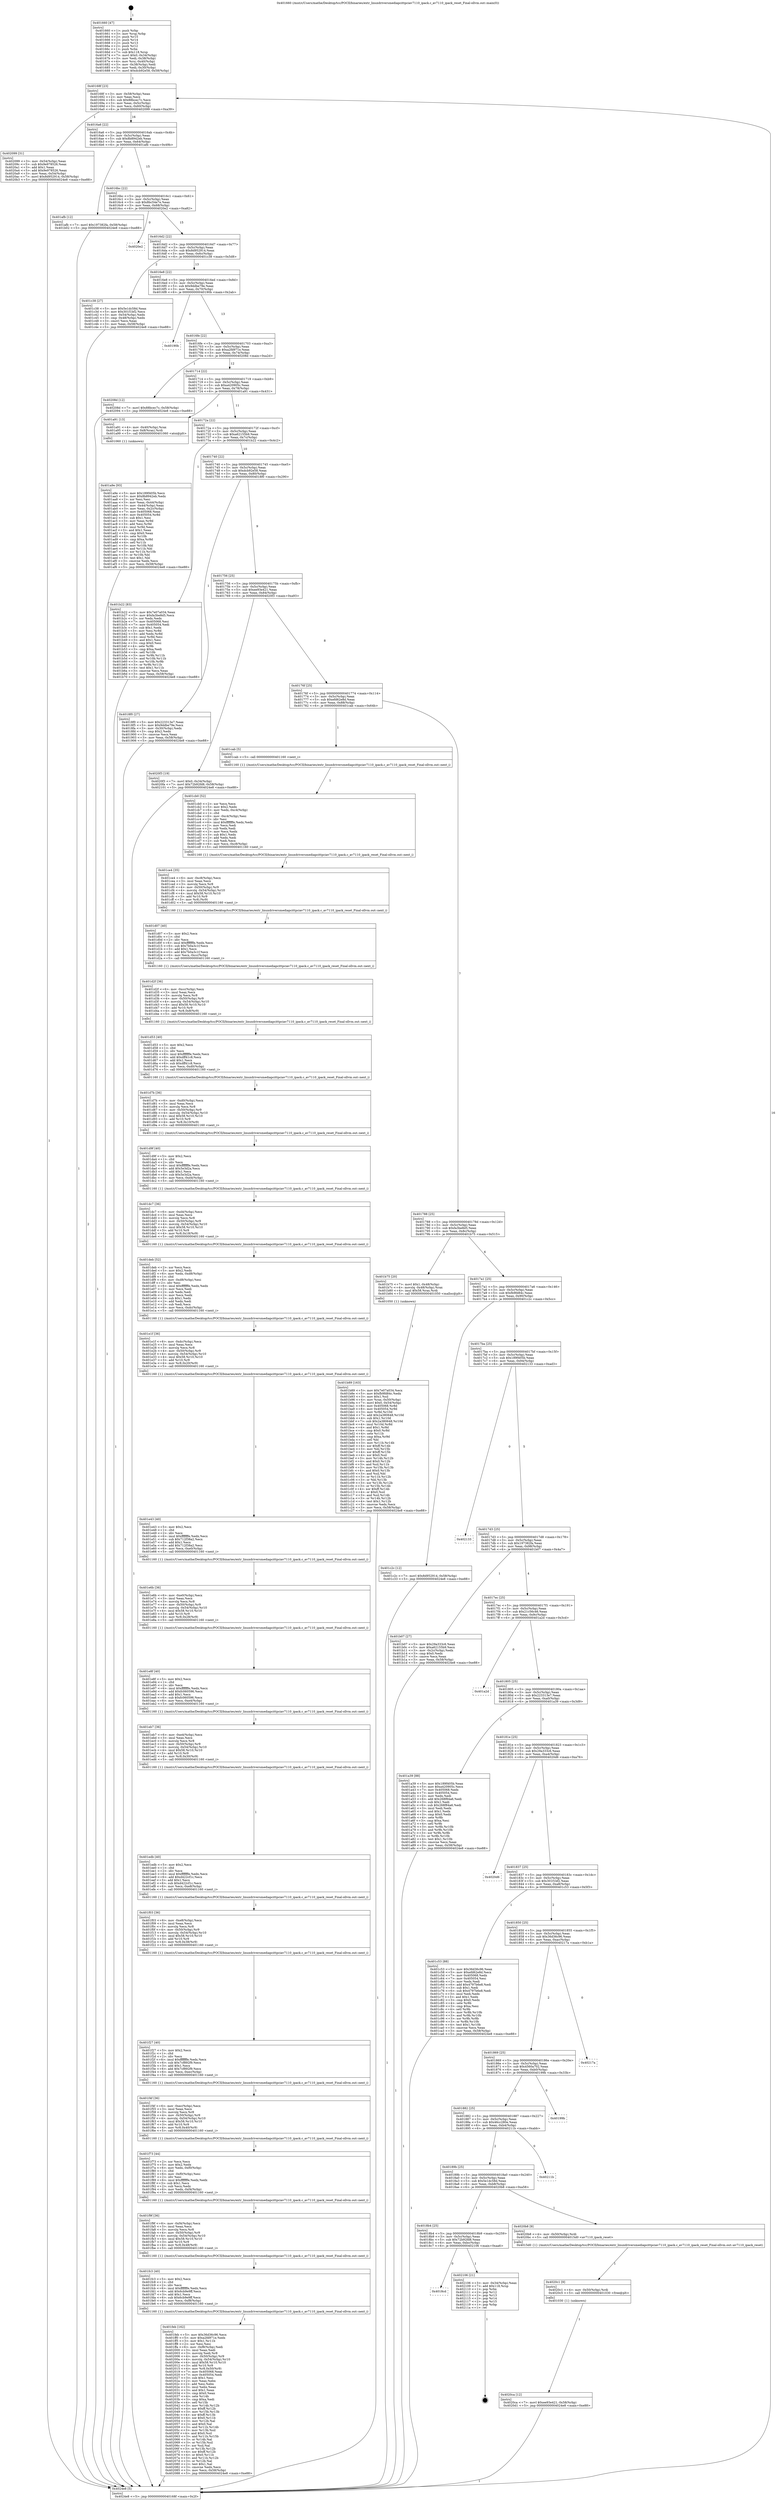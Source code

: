 digraph "0x401660" {
  label = "0x401660 (/mnt/c/Users/mathe/Desktop/tcc/POCII/binaries/extr_linuxdriversmediapcittpciav7110_ipack.c_av7110_ipack_reset_Final-ollvm.out::main(0))"
  labelloc = "t"
  node[shape=record]

  Entry [label="",width=0.3,height=0.3,shape=circle,fillcolor=black,style=filled]
  "0x40168f" [label="{
     0x40168f [23]\l
     | [instrs]\l
     &nbsp;&nbsp;0x40168f \<+3\>: mov -0x58(%rbp),%eax\l
     &nbsp;&nbsp;0x401692 \<+2\>: mov %eax,%ecx\l
     &nbsp;&nbsp;0x401694 \<+6\>: sub $0x88bcec7c,%ecx\l
     &nbsp;&nbsp;0x40169a \<+3\>: mov %eax,-0x5c(%rbp)\l
     &nbsp;&nbsp;0x40169d \<+3\>: mov %ecx,-0x60(%rbp)\l
     &nbsp;&nbsp;0x4016a0 \<+6\>: je 0000000000402099 \<main+0xa39\>\l
  }"]
  "0x402099" [label="{
     0x402099 [31]\l
     | [instrs]\l
     &nbsp;&nbsp;0x402099 \<+3\>: mov -0x54(%rbp),%eax\l
     &nbsp;&nbsp;0x40209c \<+5\>: sub $0x9e978526,%eax\l
     &nbsp;&nbsp;0x4020a1 \<+3\>: add $0x1,%eax\l
     &nbsp;&nbsp;0x4020a4 \<+5\>: add $0x9e978526,%eax\l
     &nbsp;&nbsp;0x4020a9 \<+3\>: mov %eax,-0x54(%rbp)\l
     &nbsp;&nbsp;0x4020ac \<+7\>: movl $0x8d952914,-0x58(%rbp)\l
     &nbsp;&nbsp;0x4020b3 \<+5\>: jmp 00000000004024e8 \<main+0xe88\>\l
  }"]
  "0x4016a6" [label="{
     0x4016a6 [22]\l
     | [instrs]\l
     &nbsp;&nbsp;0x4016a6 \<+5\>: jmp 00000000004016ab \<main+0x4b\>\l
     &nbsp;&nbsp;0x4016ab \<+3\>: mov -0x5c(%rbp),%eax\l
     &nbsp;&nbsp;0x4016ae \<+5\>: sub $0x8b8942eb,%eax\l
     &nbsp;&nbsp;0x4016b3 \<+3\>: mov %eax,-0x64(%rbp)\l
     &nbsp;&nbsp;0x4016b6 \<+6\>: je 0000000000401afb \<main+0x49b\>\l
  }"]
  Exit [label="",width=0.3,height=0.3,shape=circle,fillcolor=black,style=filled,peripheries=2]
  "0x401afb" [label="{
     0x401afb [12]\l
     | [instrs]\l
     &nbsp;&nbsp;0x401afb \<+7\>: movl $0x197382fa,-0x58(%rbp)\l
     &nbsp;&nbsp;0x401b02 \<+5\>: jmp 00000000004024e8 \<main+0xe88\>\l
  }"]
  "0x4016bc" [label="{
     0x4016bc [22]\l
     | [instrs]\l
     &nbsp;&nbsp;0x4016bc \<+5\>: jmp 00000000004016c1 \<main+0x61\>\l
     &nbsp;&nbsp;0x4016c1 \<+3\>: mov -0x5c(%rbp),%eax\l
     &nbsp;&nbsp;0x4016c4 \<+5\>: sub $0x8bc54e7e,%eax\l
     &nbsp;&nbsp;0x4016c9 \<+3\>: mov %eax,-0x68(%rbp)\l
     &nbsp;&nbsp;0x4016cc \<+6\>: je 00000000004020e2 \<main+0xa82\>\l
  }"]
  "0x4018cd" [label="{
     0x4018cd\l
  }", style=dashed]
  "0x4020e2" [label="{
     0x4020e2\l
  }", style=dashed]
  "0x4016d2" [label="{
     0x4016d2 [22]\l
     | [instrs]\l
     &nbsp;&nbsp;0x4016d2 \<+5\>: jmp 00000000004016d7 \<main+0x77\>\l
     &nbsp;&nbsp;0x4016d7 \<+3\>: mov -0x5c(%rbp),%eax\l
     &nbsp;&nbsp;0x4016da \<+5\>: sub $0x8d952914,%eax\l
     &nbsp;&nbsp;0x4016df \<+3\>: mov %eax,-0x6c(%rbp)\l
     &nbsp;&nbsp;0x4016e2 \<+6\>: je 0000000000401c38 \<main+0x5d8\>\l
  }"]
  "0x402106" [label="{
     0x402106 [21]\l
     | [instrs]\l
     &nbsp;&nbsp;0x402106 \<+3\>: mov -0x34(%rbp),%eax\l
     &nbsp;&nbsp;0x402109 \<+7\>: add $0x118,%rsp\l
     &nbsp;&nbsp;0x402110 \<+1\>: pop %rbx\l
     &nbsp;&nbsp;0x402111 \<+2\>: pop %r12\l
     &nbsp;&nbsp;0x402113 \<+2\>: pop %r13\l
     &nbsp;&nbsp;0x402115 \<+2\>: pop %r14\l
     &nbsp;&nbsp;0x402117 \<+2\>: pop %r15\l
     &nbsp;&nbsp;0x402119 \<+1\>: pop %rbp\l
     &nbsp;&nbsp;0x40211a \<+1\>: ret\l
  }"]
  "0x401c38" [label="{
     0x401c38 [27]\l
     | [instrs]\l
     &nbsp;&nbsp;0x401c38 \<+5\>: mov $0x5e1dc58d,%eax\l
     &nbsp;&nbsp;0x401c3d \<+5\>: mov $0x301f1bf2,%ecx\l
     &nbsp;&nbsp;0x401c42 \<+3\>: mov -0x54(%rbp),%edx\l
     &nbsp;&nbsp;0x401c45 \<+3\>: cmp -0x48(%rbp),%edx\l
     &nbsp;&nbsp;0x401c48 \<+3\>: cmovl %ecx,%eax\l
     &nbsp;&nbsp;0x401c4b \<+3\>: mov %eax,-0x58(%rbp)\l
     &nbsp;&nbsp;0x401c4e \<+5\>: jmp 00000000004024e8 \<main+0xe88\>\l
  }"]
  "0x4016e8" [label="{
     0x4016e8 [22]\l
     | [instrs]\l
     &nbsp;&nbsp;0x4016e8 \<+5\>: jmp 00000000004016ed \<main+0x8d\>\l
     &nbsp;&nbsp;0x4016ed \<+3\>: mov -0x5c(%rbp),%eax\l
     &nbsp;&nbsp;0x4016f0 \<+5\>: sub $0x9ddbe79e,%eax\l
     &nbsp;&nbsp;0x4016f5 \<+3\>: mov %eax,-0x70(%rbp)\l
     &nbsp;&nbsp;0x4016f8 \<+6\>: je 000000000040190b \<main+0x2ab\>\l
  }"]
  "0x4020ca" [label="{
     0x4020ca [12]\l
     | [instrs]\l
     &nbsp;&nbsp;0x4020ca \<+7\>: movl $0xee93e421,-0x58(%rbp)\l
     &nbsp;&nbsp;0x4020d1 \<+5\>: jmp 00000000004024e8 \<main+0xe88\>\l
  }"]
  "0x40190b" [label="{
     0x40190b\l
  }", style=dashed]
  "0x4016fe" [label="{
     0x4016fe [22]\l
     | [instrs]\l
     &nbsp;&nbsp;0x4016fe \<+5\>: jmp 0000000000401703 \<main+0xa3\>\l
     &nbsp;&nbsp;0x401703 \<+3\>: mov -0x5c(%rbp),%eax\l
     &nbsp;&nbsp;0x401706 \<+5\>: sub $0xa2fd971e,%eax\l
     &nbsp;&nbsp;0x40170b \<+3\>: mov %eax,-0x74(%rbp)\l
     &nbsp;&nbsp;0x40170e \<+6\>: je 000000000040208d \<main+0xa2d\>\l
  }"]
  "0x4020c1" [label="{
     0x4020c1 [9]\l
     | [instrs]\l
     &nbsp;&nbsp;0x4020c1 \<+4\>: mov -0x50(%rbp),%rdi\l
     &nbsp;&nbsp;0x4020c5 \<+5\>: call 0000000000401030 \<free@plt\>\l
     | [calls]\l
     &nbsp;&nbsp;0x401030 \{1\} (unknown)\l
  }"]
  "0x40208d" [label="{
     0x40208d [12]\l
     | [instrs]\l
     &nbsp;&nbsp;0x40208d \<+7\>: movl $0x88bcec7c,-0x58(%rbp)\l
     &nbsp;&nbsp;0x402094 \<+5\>: jmp 00000000004024e8 \<main+0xe88\>\l
  }"]
  "0x401714" [label="{
     0x401714 [22]\l
     | [instrs]\l
     &nbsp;&nbsp;0x401714 \<+5\>: jmp 0000000000401719 \<main+0xb9\>\l
     &nbsp;&nbsp;0x401719 \<+3\>: mov -0x5c(%rbp),%eax\l
     &nbsp;&nbsp;0x40171c \<+5\>: sub $0xa420905c,%eax\l
     &nbsp;&nbsp;0x401721 \<+3\>: mov %eax,-0x78(%rbp)\l
     &nbsp;&nbsp;0x401724 \<+6\>: je 0000000000401a91 \<main+0x431\>\l
  }"]
  "0x4018b4" [label="{
     0x4018b4 [25]\l
     | [instrs]\l
     &nbsp;&nbsp;0x4018b4 \<+5\>: jmp 00000000004018b9 \<main+0x259\>\l
     &nbsp;&nbsp;0x4018b9 \<+3\>: mov -0x5c(%rbp),%eax\l
     &nbsp;&nbsp;0x4018bc \<+5\>: sub $0x72b92fd8,%eax\l
     &nbsp;&nbsp;0x4018c1 \<+6\>: mov %eax,-0xbc(%rbp)\l
     &nbsp;&nbsp;0x4018c7 \<+6\>: je 0000000000402106 \<main+0xaa6\>\l
  }"]
  "0x401a91" [label="{
     0x401a91 [13]\l
     | [instrs]\l
     &nbsp;&nbsp;0x401a91 \<+4\>: mov -0x40(%rbp),%rax\l
     &nbsp;&nbsp;0x401a95 \<+4\>: mov 0x8(%rax),%rdi\l
     &nbsp;&nbsp;0x401a99 \<+5\>: call 0000000000401060 \<atoi@plt\>\l
     | [calls]\l
     &nbsp;&nbsp;0x401060 \{1\} (unknown)\l
  }"]
  "0x40172a" [label="{
     0x40172a [22]\l
     | [instrs]\l
     &nbsp;&nbsp;0x40172a \<+5\>: jmp 000000000040172f \<main+0xcf\>\l
     &nbsp;&nbsp;0x40172f \<+3\>: mov -0x5c(%rbp),%eax\l
     &nbsp;&nbsp;0x401732 \<+5\>: sub $0xa62155b9,%eax\l
     &nbsp;&nbsp;0x401737 \<+3\>: mov %eax,-0x7c(%rbp)\l
     &nbsp;&nbsp;0x40173a \<+6\>: je 0000000000401b22 \<main+0x4c2\>\l
  }"]
  "0x4020b8" [label="{
     0x4020b8 [9]\l
     | [instrs]\l
     &nbsp;&nbsp;0x4020b8 \<+4\>: mov -0x50(%rbp),%rdi\l
     &nbsp;&nbsp;0x4020bc \<+5\>: call 00000000004015d0 \<av7110_ipack_reset\>\l
     | [calls]\l
     &nbsp;&nbsp;0x4015d0 \{1\} (/mnt/c/Users/mathe/Desktop/tcc/POCII/binaries/extr_linuxdriversmediapcittpciav7110_ipack.c_av7110_ipack_reset_Final-ollvm.out::av7110_ipack_reset)\l
  }"]
  "0x401b22" [label="{
     0x401b22 [83]\l
     | [instrs]\l
     &nbsp;&nbsp;0x401b22 \<+5\>: mov $0x7e07a034,%eax\l
     &nbsp;&nbsp;0x401b27 \<+5\>: mov $0xfa3be8d5,%ecx\l
     &nbsp;&nbsp;0x401b2c \<+2\>: xor %edx,%edx\l
     &nbsp;&nbsp;0x401b2e \<+7\>: mov 0x405068,%esi\l
     &nbsp;&nbsp;0x401b35 \<+7\>: mov 0x405054,%edi\l
     &nbsp;&nbsp;0x401b3c \<+3\>: sub $0x1,%edx\l
     &nbsp;&nbsp;0x401b3f \<+3\>: mov %esi,%r8d\l
     &nbsp;&nbsp;0x401b42 \<+3\>: add %edx,%r8d\l
     &nbsp;&nbsp;0x401b45 \<+4\>: imul %r8d,%esi\l
     &nbsp;&nbsp;0x401b49 \<+3\>: and $0x1,%esi\l
     &nbsp;&nbsp;0x401b4c \<+3\>: cmp $0x0,%esi\l
     &nbsp;&nbsp;0x401b4f \<+4\>: sete %r9b\l
     &nbsp;&nbsp;0x401b53 \<+3\>: cmp $0xa,%edi\l
     &nbsp;&nbsp;0x401b56 \<+4\>: setl %r10b\l
     &nbsp;&nbsp;0x401b5a \<+3\>: mov %r9b,%r11b\l
     &nbsp;&nbsp;0x401b5d \<+3\>: and %r10b,%r11b\l
     &nbsp;&nbsp;0x401b60 \<+3\>: xor %r10b,%r9b\l
     &nbsp;&nbsp;0x401b63 \<+3\>: or %r9b,%r11b\l
     &nbsp;&nbsp;0x401b66 \<+4\>: test $0x1,%r11b\l
     &nbsp;&nbsp;0x401b6a \<+3\>: cmovne %ecx,%eax\l
     &nbsp;&nbsp;0x401b6d \<+3\>: mov %eax,-0x58(%rbp)\l
     &nbsp;&nbsp;0x401b70 \<+5\>: jmp 00000000004024e8 \<main+0xe88\>\l
  }"]
  "0x401740" [label="{
     0x401740 [22]\l
     | [instrs]\l
     &nbsp;&nbsp;0x401740 \<+5\>: jmp 0000000000401745 \<main+0xe5\>\l
     &nbsp;&nbsp;0x401745 \<+3\>: mov -0x5c(%rbp),%eax\l
     &nbsp;&nbsp;0x401748 \<+5\>: sub $0xdcb92e58,%eax\l
     &nbsp;&nbsp;0x40174d \<+3\>: mov %eax,-0x80(%rbp)\l
     &nbsp;&nbsp;0x401750 \<+6\>: je 00000000004018f0 \<main+0x290\>\l
  }"]
  "0x40189b" [label="{
     0x40189b [25]\l
     | [instrs]\l
     &nbsp;&nbsp;0x40189b \<+5\>: jmp 00000000004018a0 \<main+0x240\>\l
     &nbsp;&nbsp;0x4018a0 \<+3\>: mov -0x5c(%rbp),%eax\l
     &nbsp;&nbsp;0x4018a3 \<+5\>: sub $0x5e1dc58d,%eax\l
     &nbsp;&nbsp;0x4018a8 \<+6\>: mov %eax,-0xb8(%rbp)\l
     &nbsp;&nbsp;0x4018ae \<+6\>: je 00000000004020b8 \<main+0xa58\>\l
  }"]
  "0x4018f0" [label="{
     0x4018f0 [27]\l
     | [instrs]\l
     &nbsp;&nbsp;0x4018f0 \<+5\>: mov $0x223313e7,%eax\l
     &nbsp;&nbsp;0x4018f5 \<+5\>: mov $0x9ddbe79e,%ecx\l
     &nbsp;&nbsp;0x4018fa \<+3\>: mov -0x30(%rbp),%edx\l
     &nbsp;&nbsp;0x4018fd \<+3\>: cmp $0x2,%edx\l
     &nbsp;&nbsp;0x401900 \<+3\>: cmovne %ecx,%eax\l
     &nbsp;&nbsp;0x401903 \<+3\>: mov %eax,-0x58(%rbp)\l
     &nbsp;&nbsp;0x401906 \<+5\>: jmp 00000000004024e8 \<main+0xe88\>\l
  }"]
  "0x401756" [label="{
     0x401756 [25]\l
     | [instrs]\l
     &nbsp;&nbsp;0x401756 \<+5\>: jmp 000000000040175b \<main+0xfb\>\l
     &nbsp;&nbsp;0x40175b \<+3\>: mov -0x5c(%rbp),%eax\l
     &nbsp;&nbsp;0x40175e \<+5\>: sub $0xee93e421,%eax\l
     &nbsp;&nbsp;0x401763 \<+6\>: mov %eax,-0x84(%rbp)\l
     &nbsp;&nbsp;0x401769 \<+6\>: je 00000000004020f3 \<main+0xa93\>\l
  }"]
  "0x4024e8" [label="{
     0x4024e8 [5]\l
     | [instrs]\l
     &nbsp;&nbsp;0x4024e8 \<+5\>: jmp 000000000040168f \<main+0x2f\>\l
  }"]
  "0x401660" [label="{
     0x401660 [47]\l
     | [instrs]\l
     &nbsp;&nbsp;0x401660 \<+1\>: push %rbp\l
     &nbsp;&nbsp;0x401661 \<+3\>: mov %rsp,%rbp\l
     &nbsp;&nbsp;0x401664 \<+2\>: push %r15\l
     &nbsp;&nbsp;0x401666 \<+2\>: push %r14\l
     &nbsp;&nbsp;0x401668 \<+2\>: push %r13\l
     &nbsp;&nbsp;0x40166a \<+2\>: push %r12\l
     &nbsp;&nbsp;0x40166c \<+1\>: push %rbx\l
     &nbsp;&nbsp;0x40166d \<+7\>: sub $0x118,%rsp\l
     &nbsp;&nbsp;0x401674 \<+7\>: movl $0x0,-0x34(%rbp)\l
     &nbsp;&nbsp;0x40167b \<+3\>: mov %edi,-0x38(%rbp)\l
     &nbsp;&nbsp;0x40167e \<+4\>: mov %rsi,-0x40(%rbp)\l
     &nbsp;&nbsp;0x401682 \<+3\>: mov -0x38(%rbp),%edi\l
     &nbsp;&nbsp;0x401685 \<+3\>: mov %edi,-0x30(%rbp)\l
     &nbsp;&nbsp;0x401688 \<+7\>: movl $0xdcb92e58,-0x58(%rbp)\l
  }"]
  "0x40211b" [label="{
     0x40211b\l
  }", style=dashed]
  "0x4020f3" [label="{
     0x4020f3 [19]\l
     | [instrs]\l
     &nbsp;&nbsp;0x4020f3 \<+7\>: movl $0x0,-0x34(%rbp)\l
     &nbsp;&nbsp;0x4020fa \<+7\>: movl $0x72b92fd8,-0x58(%rbp)\l
     &nbsp;&nbsp;0x402101 \<+5\>: jmp 00000000004024e8 \<main+0xe88\>\l
  }"]
  "0x40176f" [label="{
     0x40176f [25]\l
     | [instrs]\l
     &nbsp;&nbsp;0x40176f \<+5\>: jmp 0000000000401774 \<main+0x114\>\l
     &nbsp;&nbsp;0x401774 \<+3\>: mov -0x5c(%rbp),%eax\l
     &nbsp;&nbsp;0x401777 \<+5\>: sub $0xefd62e8d,%eax\l
     &nbsp;&nbsp;0x40177c \<+6\>: mov %eax,-0x88(%rbp)\l
     &nbsp;&nbsp;0x401782 \<+6\>: je 0000000000401cab \<main+0x64b\>\l
  }"]
  "0x401882" [label="{
     0x401882 [25]\l
     | [instrs]\l
     &nbsp;&nbsp;0x401882 \<+5\>: jmp 0000000000401887 \<main+0x227\>\l
     &nbsp;&nbsp;0x401887 \<+3\>: mov -0x5c(%rbp),%eax\l
     &nbsp;&nbsp;0x40188a \<+5\>: sub $0x46cc280e,%eax\l
     &nbsp;&nbsp;0x40188f \<+6\>: mov %eax,-0xb4(%rbp)\l
     &nbsp;&nbsp;0x401895 \<+6\>: je 000000000040211b \<main+0xabb\>\l
  }"]
  "0x401cab" [label="{
     0x401cab [5]\l
     | [instrs]\l
     &nbsp;&nbsp;0x401cab \<+5\>: call 0000000000401160 \<next_i\>\l
     | [calls]\l
     &nbsp;&nbsp;0x401160 \{1\} (/mnt/c/Users/mathe/Desktop/tcc/POCII/binaries/extr_linuxdriversmediapcittpciav7110_ipack.c_av7110_ipack_reset_Final-ollvm.out::next_i)\l
  }"]
  "0x401788" [label="{
     0x401788 [25]\l
     | [instrs]\l
     &nbsp;&nbsp;0x401788 \<+5\>: jmp 000000000040178d \<main+0x12d\>\l
     &nbsp;&nbsp;0x40178d \<+3\>: mov -0x5c(%rbp),%eax\l
     &nbsp;&nbsp;0x401790 \<+5\>: sub $0xfa3be8d5,%eax\l
     &nbsp;&nbsp;0x401795 \<+6\>: mov %eax,-0x8c(%rbp)\l
     &nbsp;&nbsp;0x40179b \<+6\>: je 0000000000401b75 \<main+0x515\>\l
  }"]
  "0x40199b" [label="{
     0x40199b\l
  }", style=dashed]
  "0x401b75" [label="{
     0x401b75 [20]\l
     | [instrs]\l
     &nbsp;&nbsp;0x401b75 \<+7\>: movl $0x1,-0x48(%rbp)\l
     &nbsp;&nbsp;0x401b7c \<+4\>: movslq -0x48(%rbp),%rax\l
     &nbsp;&nbsp;0x401b80 \<+4\>: imul $0x58,%rax,%rdi\l
     &nbsp;&nbsp;0x401b84 \<+5\>: call 0000000000401050 \<malloc@plt\>\l
     | [calls]\l
     &nbsp;&nbsp;0x401050 \{1\} (unknown)\l
  }"]
  "0x4017a1" [label="{
     0x4017a1 [25]\l
     | [instrs]\l
     &nbsp;&nbsp;0x4017a1 \<+5\>: jmp 00000000004017a6 \<main+0x146\>\l
     &nbsp;&nbsp;0x4017a6 \<+3\>: mov -0x5c(%rbp),%eax\l
     &nbsp;&nbsp;0x4017a9 \<+5\>: sub $0xfb9fd84c,%eax\l
     &nbsp;&nbsp;0x4017ae \<+6\>: mov %eax,-0x90(%rbp)\l
     &nbsp;&nbsp;0x4017b4 \<+6\>: je 0000000000401c2c \<main+0x5cc\>\l
  }"]
  "0x401869" [label="{
     0x401869 [25]\l
     | [instrs]\l
     &nbsp;&nbsp;0x401869 \<+5\>: jmp 000000000040186e \<main+0x20e\>\l
     &nbsp;&nbsp;0x40186e \<+3\>: mov -0x5c(%rbp),%eax\l
     &nbsp;&nbsp;0x401871 \<+5\>: sub $0x4560a702,%eax\l
     &nbsp;&nbsp;0x401876 \<+6\>: mov %eax,-0xb0(%rbp)\l
     &nbsp;&nbsp;0x40187c \<+6\>: je 000000000040199b \<main+0x33b\>\l
  }"]
  "0x401c2c" [label="{
     0x401c2c [12]\l
     | [instrs]\l
     &nbsp;&nbsp;0x401c2c \<+7\>: movl $0x8d952914,-0x58(%rbp)\l
     &nbsp;&nbsp;0x401c33 \<+5\>: jmp 00000000004024e8 \<main+0xe88\>\l
  }"]
  "0x4017ba" [label="{
     0x4017ba [25]\l
     | [instrs]\l
     &nbsp;&nbsp;0x4017ba \<+5\>: jmp 00000000004017bf \<main+0x15f\>\l
     &nbsp;&nbsp;0x4017bf \<+3\>: mov -0x5c(%rbp),%eax\l
     &nbsp;&nbsp;0x4017c2 \<+5\>: sub $0x189f405b,%eax\l
     &nbsp;&nbsp;0x4017c7 \<+6\>: mov %eax,-0x94(%rbp)\l
     &nbsp;&nbsp;0x4017cd \<+6\>: je 0000000000402133 \<main+0xad3\>\l
  }"]
  "0x40217a" [label="{
     0x40217a\l
  }", style=dashed]
  "0x402133" [label="{
     0x402133\l
  }", style=dashed]
  "0x4017d3" [label="{
     0x4017d3 [25]\l
     | [instrs]\l
     &nbsp;&nbsp;0x4017d3 \<+5\>: jmp 00000000004017d8 \<main+0x178\>\l
     &nbsp;&nbsp;0x4017d8 \<+3\>: mov -0x5c(%rbp),%eax\l
     &nbsp;&nbsp;0x4017db \<+5\>: sub $0x197382fa,%eax\l
     &nbsp;&nbsp;0x4017e0 \<+6\>: mov %eax,-0x98(%rbp)\l
     &nbsp;&nbsp;0x4017e6 \<+6\>: je 0000000000401b07 \<main+0x4a7\>\l
  }"]
  "0x401feb" [label="{
     0x401feb [162]\l
     | [instrs]\l
     &nbsp;&nbsp;0x401feb \<+5\>: mov $0x36d36c96,%ecx\l
     &nbsp;&nbsp;0x401ff0 \<+5\>: mov $0xa2fd971e,%edx\l
     &nbsp;&nbsp;0x401ff5 \<+3\>: mov $0x1,%r11b\l
     &nbsp;&nbsp;0x401ff8 \<+2\>: xor %esi,%esi\l
     &nbsp;&nbsp;0x401ffa \<+6\>: mov -0xf8(%rbp),%edi\l
     &nbsp;&nbsp;0x402000 \<+3\>: imul %eax,%edi\l
     &nbsp;&nbsp;0x402003 \<+3\>: movslq %edi,%r8\l
     &nbsp;&nbsp;0x402006 \<+4\>: mov -0x50(%rbp),%r9\l
     &nbsp;&nbsp;0x40200a \<+4\>: movslq -0x54(%rbp),%r10\l
     &nbsp;&nbsp;0x40200e \<+4\>: imul $0x58,%r10,%r10\l
     &nbsp;&nbsp;0x402012 \<+3\>: add %r10,%r9\l
     &nbsp;&nbsp;0x402015 \<+4\>: mov %r8,0x50(%r9)\l
     &nbsp;&nbsp;0x402019 \<+7\>: mov 0x405068,%eax\l
     &nbsp;&nbsp;0x402020 \<+7\>: mov 0x405054,%edi\l
     &nbsp;&nbsp;0x402027 \<+3\>: sub $0x1,%esi\l
     &nbsp;&nbsp;0x40202a \<+2\>: mov %eax,%ebx\l
     &nbsp;&nbsp;0x40202c \<+2\>: add %esi,%ebx\l
     &nbsp;&nbsp;0x40202e \<+3\>: imul %ebx,%eax\l
     &nbsp;&nbsp;0x402031 \<+3\>: and $0x1,%eax\l
     &nbsp;&nbsp;0x402034 \<+3\>: cmp $0x0,%eax\l
     &nbsp;&nbsp;0x402037 \<+4\>: sete %r14b\l
     &nbsp;&nbsp;0x40203b \<+3\>: cmp $0xa,%edi\l
     &nbsp;&nbsp;0x40203e \<+4\>: setl %r15b\l
     &nbsp;&nbsp;0x402042 \<+3\>: mov %r14b,%r12b\l
     &nbsp;&nbsp;0x402045 \<+4\>: xor $0xff,%r12b\l
     &nbsp;&nbsp;0x402049 \<+3\>: mov %r15b,%r13b\l
     &nbsp;&nbsp;0x40204c \<+4\>: xor $0xff,%r13b\l
     &nbsp;&nbsp;0x402050 \<+4\>: xor $0x0,%r11b\l
     &nbsp;&nbsp;0x402054 \<+3\>: mov %r12b,%al\l
     &nbsp;&nbsp;0x402057 \<+2\>: and $0x0,%al\l
     &nbsp;&nbsp;0x402059 \<+3\>: and %r11b,%r14b\l
     &nbsp;&nbsp;0x40205c \<+3\>: mov %r13b,%sil\l
     &nbsp;&nbsp;0x40205f \<+4\>: and $0x0,%sil\l
     &nbsp;&nbsp;0x402063 \<+3\>: and %r11b,%r15b\l
     &nbsp;&nbsp;0x402066 \<+3\>: or %r14b,%al\l
     &nbsp;&nbsp;0x402069 \<+3\>: or %r15b,%sil\l
     &nbsp;&nbsp;0x40206c \<+3\>: xor %sil,%al\l
     &nbsp;&nbsp;0x40206f \<+3\>: or %r13b,%r12b\l
     &nbsp;&nbsp;0x402072 \<+4\>: xor $0xff,%r12b\l
     &nbsp;&nbsp;0x402076 \<+4\>: or $0x0,%r11b\l
     &nbsp;&nbsp;0x40207a \<+3\>: and %r11b,%r12b\l
     &nbsp;&nbsp;0x40207d \<+3\>: or %r12b,%al\l
     &nbsp;&nbsp;0x402080 \<+2\>: test $0x1,%al\l
     &nbsp;&nbsp;0x402082 \<+3\>: cmovne %edx,%ecx\l
     &nbsp;&nbsp;0x402085 \<+3\>: mov %ecx,-0x58(%rbp)\l
     &nbsp;&nbsp;0x402088 \<+5\>: jmp 00000000004024e8 \<main+0xe88\>\l
  }"]
  "0x401b07" [label="{
     0x401b07 [27]\l
     | [instrs]\l
     &nbsp;&nbsp;0x401b07 \<+5\>: mov $0x29a333c6,%eax\l
     &nbsp;&nbsp;0x401b0c \<+5\>: mov $0xa62155b9,%ecx\l
     &nbsp;&nbsp;0x401b11 \<+3\>: mov -0x2c(%rbp),%edx\l
     &nbsp;&nbsp;0x401b14 \<+3\>: cmp $0x0,%edx\l
     &nbsp;&nbsp;0x401b17 \<+3\>: cmove %ecx,%eax\l
     &nbsp;&nbsp;0x401b1a \<+3\>: mov %eax,-0x58(%rbp)\l
     &nbsp;&nbsp;0x401b1d \<+5\>: jmp 00000000004024e8 \<main+0xe88\>\l
  }"]
  "0x4017ec" [label="{
     0x4017ec [25]\l
     | [instrs]\l
     &nbsp;&nbsp;0x4017ec \<+5\>: jmp 00000000004017f1 \<main+0x191\>\l
     &nbsp;&nbsp;0x4017f1 \<+3\>: mov -0x5c(%rbp),%eax\l
     &nbsp;&nbsp;0x4017f4 \<+5\>: sub $0x21c56c46,%eax\l
     &nbsp;&nbsp;0x4017f9 \<+6\>: mov %eax,-0x9c(%rbp)\l
     &nbsp;&nbsp;0x4017ff \<+6\>: je 0000000000401a2d \<main+0x3cd\>\l
  }"]
  "0x401fc3" [label="{
     0x401fc3 [40]\l
     | [instrs]\l
     &nbsp;&nbsp;0x401fc3 \<+5\>: mov $0x2,%ecx\l
     &nbsp;&nbsp;0x401fc8 \<+1\>: cltd\l
     &nbsp;&nbsp;0x401fc9 \<+2\>: idiv %ecx\l
     &nbsp;&nbsp;0x401fcb \<+6\>: imul $0xfffffffe,%edx,%ecx\l
     &nbsp;&nbsp;0x401fd1 \<+6\>: add $0x6cb9e9ff,%ecx\l
     &nbsp;&nbsp;0x401fd7 \<+3\>: add $0x1,%ecx\l
     &nbsp;&nbsp;0x401fda \<+6\>: sub $0x6cb9e9ff,%ecx\l
     &nbsp;&nbsp;0x401fe0 \<+6\>: mov %ecx,-0xf8(%rbp)\l
     &nbsp;&nbsp;0x401fe6 \<+5\>: call 0000000000401160 \<next_i\>\l
     | [calls]\l
     &nbsp;&nbsp;0x401160 \{1\} (/mnt/c/Users/mathe/Desktop/tcc/POCII/binaries/extr_linuxdriversmediapcittpciav7110_ipack.c_av7110_ipack_reset_Final-ollvm.out::next_i)\l
  }"]
  "0x401a2d" [label="{
     0x401a2d\l
  }", style=dashed]
  "0x401805" [label="{
     0x401805 [25]\l
     | [instrs]\l
     &nbsp;&nbsp;0x401805 \<+5\>: jmp 000000000040180a \<main+0x1aa\>\l
     &nbsp;&nbsp;0x40180a \<+3\>: mov -0x5c(%rbp),%eax\l
     &nbsp;&nbsp;0x40180d \<+5\>: sub $0x223313e7,%eax\l
     &nbsp;&nbsp;0x401812 \<+6\>: mov %eax,-0xa0(%rbp)\l
     &nbsp;&nbsp;0x401818 \<+6\>: je 0000000000401a39 \<main+0x3d9\>\l
  }"]
  "0x401f9f" [label="{
     0x401f9f [36]\l
     | [instrs]\l
     &nbsp;&nbsp;0x401f9f \<+6\>: mov -0xf4(%rbp),%ecx\l
     &nbsp;&nbsp;0x401fa5 \<+3\>: imul %eax,%ecx\l
     &nbsp;&nbsp;0x401fa8 \<+3\>: movslq %ecx,%r8\l
     &nbsp;&nbsp;0x401fab \<+4\>: mov -0x50(%rbp),%r9\l
     &nbsp;&nbsp;0x401faf \<+4\>: movslq -0x54(%rbp),%r10\l
     &nbsp;&nbsp;0x401fb3 \<+4\>: imul $0x58,%r10,%r10\l
     &nbsp;&nbsp;0x401fb7 \<+3\>: add %r10,%r9\l
     &nbsp;&nbsp;0x401fba \<+4\>: mov %r8,0x48(%r9)\l
     &nbsp;&nbsp;0x401fbe \<+5\>: call 0000000000401160 \<next_i\>\l
     | [calls]\l
     &nbsp;&nbsp;0x401160 \{1\} (/mnt/c/Users/mathe/Desktop/tcc/POCII/binaries/extr_linuxdriversmediapcittpciav7110_ipack.c_av7110_ipack_reset_Final-ollvm.out::next_i)\l
  }"]
  "0x401a39" [label="{
     0x401a39 [88]\l
     | [instrs]\l
     &nbsp;&nbsp;0x401a39 \<+5\>: mov $0x189f405b,%eax\l
     &nbsp;&nbsp;0x401a3e \<+5\>: mov $0xa420905c,%ecx\l
     &nbsp;&nbsp;0x401a43 \<+7\>: mov 0x405068,%edx\l
     &nbsp;&nbsp;0x401a4a \<+7\>: mov 0x405054,%esi\l
     &nbsp;&nbsp;0x401a51 \<+2\>: mov %edx,%edi\l
     &nbsp;&nbsp;0x401a53 \<+6\>: add $0x268f84a6,%edi\l
     &nbsp;&nbsp;0x401a59 \<+3\>: sub $0x1,%edi\l
     &nbsp;&nbsp;0x401a5c \<+6\>: sub $0x268f84a6,%edi\l
     &nbsp;&nbsp;0x401a62 \<+3\>: imul %edi,%edx\l
     &nbsp;&nbsp;0x401a65 \<+3\>: and $0x1,%edx\l
     &nbsp;&nbsp;0x401a68 \<+3\>: cmp $0x0,%edx\l
     &nbsp;&nbsp;0x401a6b \<+4\>: sete %r8b\l
     &nbsp;&nbsp;0x401a6f \<+3\>: cmp $0xa,%esi\l
     &nbsp;&nbsp;0x401a72 \<+4\>: setl %r9b\l
     &nbsp;&nbsp;0x401a76 \<+3\>: mov %r8b,%r10b\l
     &nbsp;&nbsp;0x401a79 \<+3\>: and %r9b,%r10b\l
     &nbsp;&nbsp;0x401a7c \<+3\>: xor %r9b,%r8b\l
     &nbsp;&nbsp;0x401a7f \<+3\>: or %r8b,%r10b\l
     &nbsp;&nbsp;0x401a82 \<+4\>: test $0x1,%r10b\l
     &nbsp;&nbsp;0x401a86 \<+3\>: cmovne %ecx,%eax\l
     &nbsp;&nbsp;0x401a89 \<+3\>: mov %eax,-0x58(%rbp)\l
     &nbsp;&nbsp;0x401a8c \<+5\>: jmp 00000000004024e8 \<main+0xe88\>\l
  }"]
  "0x40181e" [label="{
     0x40181e [25]\l
     | [instrs]\l
     &nbsp;&nbsp;0x40181e \<+5\>: jmp 0000000000401823 \<main+0x1c3\>\l
     &nbsp;&nbsp;0x401823 \<+3\>: mov -0x5c(%rbp),%eax\l
     &nbsp;&nbsp;0x401826 \<+5\>: sub $0x29a333c6,%eax\l
     &nbsp;&nbsp;0x40182b \<+6\>: mov %eax,-0xa4(%rbp)\l
     &nbsp;&nbsp;0x401831 \<+6\>: je 00000000004020d6 \<main+0xa76\>\l
  }"]
  "0x401a9e" [label="{
     0x401a9e [93]\l
     | [instrs]\l
     &nbsp;&nbsp;0x401a9e \<+5\>: mov $0x189f405b,%ecx\l
     &nbsp;&nbsp;0x401aa3 \<+5\>: mov $0x8b8942eb,%edx\l
     &nbsp;&nbsp;0x401aa8 \<+2\>: xor %esi,%esi\l
     &nbsp;&nbsp;0x401aaa \<+3\>: mov %eax,-0x44(%rbp)\l
     &nbsp;&nbsp;0x401aad \<+3\>: mov -0x44(%rbp),%eax\l
     &nbsp;&nbsp;0x401ab0 \<+3\>: mov %eax,-0x2c(%rbp)\l
     &nbsp;&nbsp;0x401ab3 \<+7\>: mov 0x405068,%eax\l
     &nbsp;&nbsp;0x401aba \<+8\>: mov 0x405054,%r8d\l
     &nbsp;&nbsp;0x401ac2 \<+3\>: sub $0x1,%esi\l
     &nbsp;&nbsp;0x401ac5 \<+3\>: mov %eax,%r9d\l
     &nbsp;&nbsp;0x401ac8 \<+3\>: add %esi,%r9d\l
     &nbsp;&nbsp;0x401acb \<+4\>: imul %r9d,%eax\l
     &nbsp;&nbsp;0x401acf \<+3\>: and $0x1,%eax\l
     &nbsp;&nbsp;0x401ad2 \<+3\>: cmp $0x0,%eax\l
     &nbsp;&nbsp;0x401ad5 \<+4\>: sete %r10b\l
     &nbsp;&nbsp;0x401ad9 \<+4\>: cmp $0xa,%r8d\l
     &nbsp;&nbsp;0x401add \<+4\>: setl %r11b\l
     &nbsp;&nbsp;0x401ae1 \<+3\>: mov %r10b,%bl\l
     &nbsp;&nbsp;0x401ae4 \<+3\>: and %r11b,%bl\l
     &nbsp;&nbsp;0x401ae7 \<+3\>: xor %r11b,%r10b\l
     &nbsp;&nbsp;0x401aea \<+3\>: or %r10b,%bl\l
     &nbsp;&nbsp;0x401aed \<+3\>: test $0x1,%bl\l
     &nbsp;&nbsp;0x401af0 \<+3\>: cmovne %edx,%ecx\l
     &nbsp;&nbsp;0x401af3 \<+3\>: mov %ecx,-0x58(%rbp)\l
     &nbsp;&nbsp;0x401af6 \<+5\>: jmp 00000000004024e8 \<main+0xe88\>\l
  }"]
  "0x401b89" [label="{
     0x401b89 [163]\l
     | [instrs]\l
     &nbsp;&nbsp;0x401b89 \<+5\>: mov $0x7e07a034,%ecx\l
     &nbsp;&nbsp;0x401b8e \<+5\>: mov $0xfb9fd84c,%edx\l
     &nbsp;&nbsp;0x401b93 \<+3\>: mov $0x1,%sil\l
     &nbsp;&nbsp;0x401b96 \<+4\>: mov %rax,-0x50(%rbp)\l
     &nbsp;&nbsp;0x401b9a \<+7\>: movl $0x0,-0x54(%rbp)\l
     &nbsp;&nbsp;0x401ba1 \<+8\>: mov 0x405068,%r8d\l
     &nbsp;&nbsp;0x401ba9 \<+8\>: mov 0x405054,%r9d\l
     &nbsp;&nbsp;0x401bb1 \<+3\>: mov %r8d,%r10d\l
     &nbsp;&nbsp;0x401bb4 \<+7\>: add $0x2a380648,%r10d\l
     &nbsp;&nbsp;0x401bbb \<+4\>: sub $0x1,%r10d\l
     &nbsp;&nbsp;0x401bbf \<+7\>: sub $0x2a380648,%r10d\l
     &nbsp;&nbsp;0x401bc6 \<+4\>: imul %r10d,%r8d\l
     &nbsp;&nbsp;0x401bca \<+4\>: and $0x1,%r8d\l
     &nbsp;&nbsp;0x401bce \<+4\>: cmp $0x0,%r8d\l
     &nbsp;&nbsp;0x401bd2 \<+4\>: sete %r11b\l
     &nbsp;&nbsp;0x401bd6 \<+4\>: cmp $0xa,%r9d\l
     &nbsp;&nbsp;0x401bda \<+3\>: setl %bl\l
     &nbsp;&nbsp;0x401bdd \<+3\>: mov %r11b,%r14b\l
     &nbsp;&nbsp;0x401be0 \<+4\>: xor $0xff,%r14b\l
     &nbsp;&nbsp;0x401be4 \<+3\>: mov %bl,%r15b\l
     &nbsp;&nbsp;0x401be7 \<+4\>: xor $0xff,%r15b\l
     &nbsp;&nbsp;0x401beb \<+4\>: xor $0x0,%sil\l
     &nbsp;&nbsp;0x401bef \<+3\>: mov %r14b,%r12b\l
     &nbsp;&nbsp;0x401bf2 \<+4\>: and $0x0,%r12b\l
     &nbsp;&nbsp;0x401bf6 \<+3\>: and %sil,%r11b\l
     &nbsp;&nbsp;0x401bf9 \<+3\>: mov %r15b,%r13b\l
     &nbsp;&nbsp;0x401bfc \<+4\>: and $0x0,%r13b\l
     &nbsp;&nbsp;0x401c00 \<+3\>: and %sil,%bl\l
     &nbsp;&nbsp;0x401c03 \<+3\>: or %r11b,%r12b\l
     &nbsp;&nbsp;0x401c06 \<+3\>: or %bl,%r13b\l
     &nbsp;&nbsp;0x401c09 \<+3\>: xor %r13b,%r12b\l
     &nbsp;&nbsp;0x401c0c \<+3\>: or %r15b,%r14b\l
     &nbsp;&nbsp;0x401c0f \<+4\>: xor $0xff,%r14b\l
     &nbsp;&nbsp;0x401c13 \<+4\>: or $0x0,%sil\l
     &nbsp;&nbsp;0x401c17 \<+3\>: and %sil,%r14b\l
     &nbsp;&nbsp;0x401c1a \<+3\>: or %r14b,%r12b\l
     &nbsp;&nbsp;0x401c1d \<+4\>: test $0x1,%r12b\l
     &nbsp;&nbsp;0x401c21 \<+3\>: cmovne %edx,%ecx\l
     &nbsp;&nbsp;0x401c24 \<+3\>: mov %ecx,-0x58(%rbp)\l
     &nbsp;&nbsp;0x401c27 \<+5\>: jmp 00000000004024e8 \<main+0xe88\>\l
  }"]
  "0x401f73" [label="{
     0x401f73 [44]\l
     | [instrs]\l
     &nbsp;&nbsp;0x401f73 \<+2\>: xor %ecx,%ecx\l
     &nbsp;&nbsp;0x401f75 \<+5\>: mov $0x2,%edx\l
     &nbsp;&nbsp;0x401f7a \<+6\>: mov %edx,-0xf0(%rbp)\l
     &nbsp;&nbsp;0x401f80 \<+1\>: cltd\l
     &nbsp;&nbsp;0x401f81 \<+6\>: mov -0xf0(%rbp),%esi\l
     &nbsp;&nbsp;0x401f87 \<+2\>: idiv %esi\l
     &nbsp;&nbsp;0x401f89 \<+6\>: imul $0xfffffffe,%edx,%edx\l
     &nbsp;&nbsp;0x401f8f \<+3\>: sub $0x1,%ecx\l
     &nbsp;&nbsp;0x401f92 \<+2\>: sub %ecx,%edx\l
     &nbsp;&nbsp;0x401f94 \<+6\>: mov %edx,-0xf4(%rbp)\l
     &nbsp;&nbsp;0x401f9a \<+5\>: call 0000000000401160 \<next_i\>\l
     | [calls]\l
     &nbsp;&nbsp;0x401160 \{1\} (/mnt/c/Users/mathe/Desktop/tcc/POCII/binaries/extr_linuxdriversmediapcittpciav7110_ipack.c_av7110_ipack_reset_Final-ollvm.out::next_i)\l
  }"]
  "0x4020d6" [label="{
     0x4020d6\l
  }", style=dashed]
  "0x401837" [label="{
     0x401837 [25]\l
     | [instrs]\l
     &nbsp;&nbsp;0x401837 \<+5\>: jmp 000000000040183c \<main+0x1dc\>\l
     &nbsp;&nbsp;0x40183c \<+3\>: mov -0x5c(%rbp),%eax\l
     &nbsp;&nbsp;0x40183f \<+5\>: sub $0x301f1bf2,%eax\l
     &nbsp;&nbsp;0x401844 \<+6\>: mov %eax,-0xa8(%rbp)\l
     &nbsp;&nbsp;0x40184a \<+6\>: je 0000000000401c53 \<main+0x5f3\>\l
  }"]
  "0x401f4f" [label="{
     0x401f4f [36]\l
     | [instrs]\l
     &nbsp;&nbsp;0x401f4f \<+6\>: mov -0xec(%rbp),%ecx\l
     &nbsp;&nbsp;0x401f55 \<+3\>: imul %eax,%ecx\l
     &nbsp;&nbsp;0x401f58 \<+3\>: movslq %ecx,%r8\l
     &nbsp;&nbsp;0x401f5b \<+4\>: mov -0x50(%rbp),%r9\l
     &nbsp;&nbsp;0x401f5f \<+4\>: movslq -0x54(%rbp),%r10\l
     &nbsp;&nbsp;0x401f63 \<+4\>: imul $0x58,%r10,%r10\l
     &nbsp;&nbsp;0x401f67 \<+3\>: add %r10,%r9\l
     &nbsp;&nbsp;0x401f6a \<+4\>: mov %r8,0x40(%r9)\l
     &nbsp;&nbsp;0x401f6e \<+5\>: call 0000000000401160 \<next_i\>\l
     | [calls]\l
     &nbsp;&nbsp;0x401160 \{1\} (/mnt/c/Users/mathe/Desktop/tcc/POCII/binaries/extr_linuxdriversmediapcittpciav7110_ipack.c_av7110_ipack_reset_Final-ollvm.out::next_i)\l
  }"]
  "0x401c53" [label="{
     0x401c53 [88]\l
     | [instrs]\l
     &nbsp;&nbsp;0x401c53 \<+5\>: mov $0x36d36c96,%eax\l
     &nbsp;&nbsp;0x401c58 \<+5\>: mov $0xefd62e8d,%ecx\l
     &nbsp;&nbsp;0x401c5d \<+7\>: mov 0x405068,%edx\l
     &nbsp;&nbsp;0x401c64 \<+7\>: mov 0x405054,%esi\l
     &nbsp;&nbsp;0x401c6b \<+2\>: mov %edx,%edi\l
     &nbsp;&nbsp;0x401c6d \<+6\>: add $0x4797b6e8,%edi\l
     &nbsp;&nbsp;0x401c73 \<+3\>: sub $0x1,%edi\l
     &nbsp;&nbsp;0x401c76 \<+6\>: sub $0x4797b6e8,%edi\l
     &nbsp;&nbsp;0x401c7c \<+3\>: imul %edi,%edx\l
     &nbsp;&nbsp;0x401c7f \<+3\>: and $0x1,%edx\l
     &nbsp;&nbsp;0x401c82 \<+3\>: cmp $0x0,%edx\l
     &nbsp;&nbsp;0x401c85 \<+4\>: sete %r8b\l
     &nbsp;&nbsp;0x401c89 \<+3\>: cmp $0xa,%esi\l
     &nbsp;&nbsp;0x401c8c \<+4\>: setl %r9b\l
     &nbsp;&nbsp;0x401c90 \<+3\>: mov %r8b,%r10b\l
     &nbsp;&nbsp;0x401c93 \<+3\>: and %r9b,%r10b\l
     &nbsp;&nbsp;0x401c96 \<+3\>: xor %r9b,%r8b\l
     &nbsp;&nbsp;0x401c99 \<+3\>: or %r8b,%r10b\l
     &nbsp;&nbsp;0x401c9c \<+4\>: test $0x1,%r10b\l
     &nbsp;&nbsp;0x401ca0 \<+3\>: cmovne %ecx,%eax\l
     &nbsp;&nbsp;0x401ca3 \<+3\>: mov %eax,-0x58(%rbp)\l
     &nbsp;&nbsp;0x401ca6 \<+5\>: jmp 00000000004024e8 \<main+0xe88\>\l
  }"]
  "0x401850" [label="{
     0x401850 [25]\l
     | [instrs]\l
     &nbsp;&nbsp;0x401850 \<+5\>: jmp 0000000000401855 \<main+0x1f5\>\l
     &nbsp;&nbsp;0x401855 \<+3\>: mov -0x5c(%rbp),%eax\l
     &nbsp;&nbsp;0x401858 \<+5\>: sub $0x36d36c96,%eax\l
     &nbsp;&nbsp;0x40185d \<+6\>: mov %eax,-0xac(%rbp)\l
     &nbsp;&nbsp;0x401863 \<+6\>: je 000000000040217a \<main+0xb1a\>\l
  }"]
  "0x401cb0" [label="{
     0x401cb0 [52]\l
     | [instrs]\l
     &nbsp;&nbsp;0x401cb0 \<+2\>: xor %ecx,%ecx\l
     &nbsp;&nbsp;0x401cb2 \<+5\>: mov $0x2,%edx\l
     &nbsp;&nbsp;0x401cb7 \<+6\>: mov %edx,-0xc4(%rbp)\l
     &nbsp;&nbsp;0x401cbd \<+1\>: cltd\l
     &nbsp;&nbsp;0x401cbe \<+6\>: mov -0xc4(%rbp),%esi\l
     &nbsp;&nbsp;0x401cc4 \<+2\>: idiv %esi\l
     &nbsp;&nbsp;0x401cc6 \<+6\>: imul $0xfffffffe,%edx,%edx\l
     &nbsp;&nbsp;0x401ccc \<+2\>: mov %ecx,%edi\l
     &nbsp;&nbsp;0x401cce \<+2\>: sub %edx,%edi\l
     &nbsp;&nbsp;0x401cd0 \<+2\>: mov %ecx,%edx\l
     &nbsp;&nbsp;0x401cd2 \<+3\>: sub $0x1,%edx\l
     &nbsp;&nbsp;0x401cd5 \<+2\>: add %edx,%edi\l
     &nbsp;&nbsp;0x401cd7 \<+2\>: sub %edi,%ecx\l
     &nbsp;&nbsp;0x401cd9 \<+6\>: mov %ecx,-0xc8(%rbp)\l
     &nbsp;&nbsp;0x401cdf \<+5\>: call 0000000000401160 \<next_i\>\l
     | [calls]\l
     &nbsp;&nbsp;0x401160 \{1\} (/mnt/c/Users/mathe/Desktop/tcc/POCII/binaries/extr_linuxdriversmediapcittpciav7110_ipack.c_av7110_ipack_reset_Final-ollvm.out::next_i)\l
  }"]
  "0x401ce4" [label="{
     0x401ce4 [35]\l
     | [instrs]\l
     &nbsp;&nbsp;0x401ce4 \<+6\>: mov -0xc8(%rbp),%ecx\l
     &nbsp;&nbsp;0x401cea \<+3\>: imul %eax,%ecx\l
     &nbsp;&nbsp;0x401ced \<+3\>: movslq %ecx,%r8\l
     &nbsp;&nbsp;0x401cf0 \<+4\>: mov -0x50(%rbp),%r9\l
     &nbsp;&nbsp;0x401cf4 \<+4\>: movslq -0x54(%rbp),%r10\l
     &nbsp;&nbsp;0x401cf8 \<+4\>: imul $0x58,%r10,%r10\l
     &nbsp;&nbsp;0x401cfc \<+3\>: add %r10,%r9\l
     &nbsp;&nbsp;0x401cff \<+3\>: mov %r8,(%r9)\l
     &nbsp;&nbsp;0x401d02 \<+5\>: call 0000000000401160 \<next_i\>\l
     | [calls]\l
     &nbsp;&nbsp;0x401160 \{1\} (/mnt/c/Users/mathe/Desktop/tcc/POCII/binaries/extr_linuxdriversmediapcittpciav7110_ipack.c_av7110_ipack_reset_Final-ollvm.out::next_i)\l
  }"]
  "0x401d07" [label="{
     0x401d07 [40]\l
     | [instrs]\l
     &nbsp;&nbsp;0x401d07 \<+5\>: mov $0x2,%ecx\l
     &nbsp;&nbsp;0x401d0c \<+1\>: cltd\l
     &nbsp;&nbsp;0x401d0d \<+2\>: idiv %ecx\l
     &nbsp;&nbsp;0x401d0f \<+6\>: imul $0xfffffffe,%edx,%ecx\l
     &nbsp;&nbsp;0x401d15 \<+6\>: sub $0x7b0a3c1f,%ecx\l
     &nbsp;&nbsp;0x401d1b \<+3\>: add $0x1,%ecx\l
     &nbsp;&nbsp;0x401d1e \<+6\>: add $0x7b0a3c1f,%ecx\l
     &nbsp;&nbsp;0x401d24 \<+6\>: mov %ecx,-0xcc(%rbp)\l
     &nbsp;&nbsp;0x401d2a \<+5\>: call 0000000000401160 \<next_i\>\l
     | [calls]\l
     &nbsp;&nbsp;0x401160 \{1\} (/mnt/c/Users/mathe/Desktop/tcc/POCII/binaries/extr_linuxdriversmediapcittpciav7110_ipack.c_av7110_ipack_reset_Final-ollvm.out::next_i)\l
  }"]
  "0x401d2f" [label="{
     0x401d2f [36]\l
     | [instrs]\l
     &nbsp;&nbsp;0x401d2f \<+6\>: mov -0xcc(%rbp),%ecx\l
     &nbsp;&nbsp;0x401d35 \<+3\>: imul %eax,%ecx\l
     &nbsp;&nbsp;0x401d38 \<+3\>: movslq %ecx,%r8\l
     &nbsp;&nbsp;0x401d3b \<+4\>: mov -0x50(%rbp),%r9\l
     &nbsp;&nbsp;0x401d3f \<+4\>: movslq -0x54(%rbp),%r10\l
     &nbsp;&nbsp;0x401d43 \<+4\>: imul $0x58,%r10,%r10\l
     &nbsp;&nbsp;0x401d47 \<+3\>: add %r10,%r9\l
     &nbsp;&nbsp;0x401d4a \<+4\>: mov %r8,0x8(%r9)\l
     &nbsp;&nbsp;0x401d4e \<+5\>: call 0000000000401160 \<next_i\>\l
     | [calls]\l
     &nbsp;&nbsp;0x401160 \{1\} (/mnt/c/Users/mathe/Desktop/tcc/POCII/binaries/extr_linuxdriversmediapcittpciav7110_ipack.c_av7110_ipack_reset_Final-ollvm.out::next_i)\l
  }"]
  "0x401d53" [label="{
     0x401d53 [40]\l
     | [instrs]\l
     &nbsp;&nbsp;0x401d53 \<+5\>: mov $0x2,%ecx\l
     &nbsp;&nbsp;0x401d58 \<+1\>: cltd\l
     &nbsp;&nbsp;0x401d59 \<+2\>: idiv %ecx\l
     &nbsp;&nbsp;0x401d5b \<+6\>: imul $0xfffffffe,%edx,%ecx\l
     &nbsp;&nbsp;0x401d61 \<+6\>: add $0xdff41c8,%ecx\l
     &nbsp;&nbsp;0x401d67 \<+3\>: add $0x1,%ecx\l
     &nbsp;&nbsp;0x401d6a \<+6\>: sub $0xdff41c8,%ecx\l
     &nbsp;&nbsp;0x401d70 \<+6\>: mov %ecx,-0xd0(%rbp)\l
     &nbsp;&nbsp;0x401d76 \<+5\>: call 0000000000401160 \<next_i\>\l
     | [calls]\l
     &nbsp;&nbsp;0x401160 \{1\} (/mnt/c/Users/mathe/Desktop/tcc/POCII/binaries/extr_linuxdriversmediapcittpciav7110_ipack.c_av7110_ipack_reset_Final-ollvm.out::next_i)\l
  }"]
  "0x401d7b" [label="{
     0x401d7b [36]\l
     | [instrs]\l
     &nbsp;&nbsp;0x401d7b \<+6\>: mov -0xd0(%rbp),%ecx\l
     &nbsp;&nbsp;0x401d81 \<+3\>: imul %eax,%ecx\l
     &nbsp;&nbsp;0x401d84 \<+3\>: movslq %ecx,%r8\l
     &nbsp;&nbsp;0x401d87 \<+4\>: mov -0x50(%rbp),%r9\l
     &nbsp;&nbsp;0x401d8b \<+4\>: movslq -0x54(%rbp),%r10\l
     &nbsp;&nbsp;0x401d8f \<+4\>: imul $0x58,%r10,%r10\l
     &nbsp;&nbsp;0x401d93 \<+3\>: add %r10,%r9\l
     &nbsp;&nbsp;0x401d96 \<+4\>: mov %r8,0x10(%r9)\l
     &nbsp;&nbsp;0x401d9a \<+5\>: call 0000000000401160 \<next_i\>\l
     | [calls]\l
     &nbsp;&nbsp;0x401160 \{1\} (/mnt/c/Users/mathe/Desktop/tcc/POCII/binaries/extr_linuxdriversmediapcittpciav7110_ipack.c_av7110_ipack_reset_Final-ollvm.out::next_i)\l
  }"]
  "0x401d9f" [label="{
     0x401d9f [40]\l
     | [instrs]\l
     &nbsp;&nbsp;0x401d9f \<+5\>: mov $0x2,%ecx\l
     &nbsp;&nbsp;0x401da4 \<+1\>: cltd\l
     &nbsp;&nbsp;0x401da5 \<+2\>: idiv %ecx\l
     &nbsp;&nbsp;0x401da7 \<+6\>: imul $0xfffffffe,%edx,%ecx\l
     &nbsp;&nbsp;0x401dad \<+6\>: add $0x5e3d2a,%ecx\l
     &nbsp;&nbsp;0x401db3 \<+3\>: add $0x1,%ecx\l
     &nbsp;&nbsp;0x401db6 \<+6\>: sub $0x5e3d2a,%ecx\l
     &nbsp;&nbsp;0x401dbc \<+6\>: mov %ecx,-0xd4(%rbp)\l
     &nbsp;&nbsp;0x401dc2 \<+5\>: call 0000000000401160 \<next_i\>\l
     | [calls]\l
     &nbsp;&nbsp;0x401160 \{1\} (/mnt/c/Users/mathe/Desktop/tcc/POCII/binaries/extr_linuxdriversmediapcittpciav7110_ipack.c_av7110_ipack_reset_Final-ollvm.out::next_i)\l
  }"]
  "0x401dc7" [label="{
     0x401dc7 [36]\l
     | [instrs]\l
     &nbsp;&nbsp;0x401dc7 \<+6\>: mov -0xd4(%rbp),%ecx\l
     &nbsp;&nbsp;0x401dcd \<+3\>: imul %eax,%ecx\l
     &nbsp;&nbsp;0x401dd0 \<+3\>: movslq %ecx,%r8\l
     &nbsp;&nbsp;0x401dd3 \<+4\>: mov -0x50(%rbp),%r9\l
     &nbsp;&nbsp;0x401dd7 \<+4\>: movslq -0x54(%rbp),%r10\l
     &nbsp;&nbsp;0x401ddb \<+4\>: imul $0x58,%r10,%r10\l
     &nbsp;&nbsp;0x401ddf \<+3\>: add %r10,%r9\l
     &nbsp;&nbsp;0x401de2 \<+4\>: mov %r8,0x18(%r9)\l
     &nbsp;&nbsp;0x401de6 \<+5\>: call 0000000000401160 \<next_i\>\l
     | [calls]\l
     &nbsp;&nbsp;0x401160 \{1\} (/mnt/c/Users/mathe/Desktop/tcc/POCII/binaries/extr_linuxdriversmediapcittpciav7110_ipack.c_av7110_ipack_reset_Final-ollvm.out::next_i)\l
  }"]
  "0x401deb" [label="{
     0x401deb [52]\l
     | [instrs]\l
     &nbsp;&nbsp;0x401deb \<+2\>: xor %ecx,%ecx\l
     &nbsp;&nbsp;0x401ded \<+5\>: mov $0x2,%edx\l
     &nbsp;&nbsp;0x401df2 \<+6\>: mov %edx,-0xd8(%rbp)\l
     &nbsp;&nbsp;0x401df8 \<+1\>: cltd\l
     &nbsp;&nbsp;0x401df9 \<+6\>: mov -0xd8(%rbp),%esi\l
     &nbsp;&nbsp;0x401dff \<+2\>: idiv %esi\l
     &nbsp;&nbsp;0x401e01 \<+6\>: imul $0xfffffffe,%edx,%edx\l
     &nbsp;&nbsp;0x401e07 \<+2\>: mov %ecx,%edi\l
     &nbsp;&nbsp;0x401e09 \<+2\>: sub %edx,%edi\l
     &nbsp;&nbsp;0x401e0b \<+2\>: mov %ecx,%edx\l
     &nbsp;&nbsp;0x401e0d \<+3\>: sub $0x1,%edx\l
     &nbsp;&nbsp;0x401e10 \<+2\>: add %edx,%edi\l
     &nbsp;&nbsp;0x401e12 \<+2\>: sub %edi,%ecx\l
     &nbsp;&nbsp;0x401e14 \<+6\>: mov %ecx,-0xdc(%rbp)\l
     &nbsp;&nbsp;0x401e1a \<+5\>: call 0000000000401160 \<next_i\>\l
     | [calls]\l
     &nbsp;&nbsp;0x401160 \{1\} (/mnt/c/Users/mathe/Desktop/tcc/POCII/binaries/extr_linuxdriversmediapcittpciav7110_ipack.c_av7110_ipack_reset_Final-ollvm.out::next_i)\l
  }"]
  "0x401e1f" [label="{
     0x401e1f [36]\l
     | [instrs]\l
     &nbsp;&nbsp;0x401e1f \<+6\>: mov -0xdc(%rbp),%ecx\l
     &nbsp;&nbsp;0x401e25 \<+3\>: imul %eax,%ecx\l
     &nbsp;&nbsp;0x401e28 \<+3\>: movslq %ecx,%r8\l
     &nbsp;&nbsp;0x401e2b \<+4\>: mov -0x50(%rbp),%r9\l
     &nbsp;&nbsp;0x401e2f \<+4\>: movslq -0x54(%rbp),%r10\l
     &nbsp;&nbsp;0x401e33 \<+4\>: imul $0x58,%r10,%r10\l
     &nbsp;&nbsp;0x401e37 \<+3\>: add %r10,%r9\l
     &nbsp;&nbsp;0x401e3a \<+4\>: mov %r8,0x20(%r9)\l
     &nbsp;&nbsp;0x401e3e \<+5\>: call 0000000000401160 \<next_i\>\l
     | [calls]\l
     &nbsp;&nbsp;0x401160 \{1\} (/mnt/c/Users/mathe/Desktop/tcc/POCII/binaries/extr_linuxdriversmediapcittpciav7110_ipack.c_av7110_ipack_reset_Final-ollvm.out::next_i)\l
  }"]
  "0x401e43" [label="{
     0x401e43 [40]\l
     | [instrs]\l
     &nbsp;&nbsp;0x401e43 \<+5\>: mov $0x2,%ecx\l
     &nbsp;&nbsp;0x401e48 \<+1\>: cltd\l
     &nbsp;&nbsp;0x401e49 \<+2\>: idiv %ecx\l
     &nbsp;&nbsp;0x401e4b \<+6\>: imul $0xfffffffe,%edx,%ecx\l
     &nbsp;&nbsp;0x401e51 \<+6\>: sub $0x712f38a2,%ecx\l
     &nbsp;&nbsp;0x401e57 \<+3\>: add $0x1,%ecx\l
     &nbsp;&nbsp;0x401e5a \<+6\>: add $0x712f38a2,%ecx\l
     &nbsp;&nbsp;0x401e60 \<+6\>: mov %ecx,-0xe0(%rbp)\l
     &nbsp;&nbsp;0x401e66 \<+5\>: call 0000000000401160 \<next_i\>\l
     | [calls]\l
     &nbsp;&nbsp;0x401160 \{1\} (/mnt/c/Users/mathe/Desktop/tcc/POCII/binaries/extr_linuxdriversmediapcittpciav7110_ipack.c_av7110_ipack_reset_Final-ollvm.out::next_i)\l
  }"]
  "0x401e6b" [label="{
     0x401e6b [36]\l
     | [instrs]\l
     &nbsp;&nbsp;0x401e6b \<+6\>: mov -0xe0(%rbp),%ecx\l
     &nbsp;&nbsp;0x401e71 \<+3\>: imul %eax,%ecx\l
     &nbsp;&nbsp;0x401e74 \<+3\>: movslq %ecx,%r8\l
     &nbsp;&nbsp;0x401e77 \<+4\>: mov -0x50(%rbp),%r9\l
     &nbsp;&nbsp;0x401e7b \<+4\>: movslq -0x54(%rbp),%r10\l
     &nbsp;&nbsp;0x401e7f \<+4\>: imul $0x58,%r10,%r10\l
     &nbsp;&nbsp;0x401e83 \<+3\>: add %r10,%r9\l
     &nbsp;&nbsp;0x401e86 \<+4\>: mov %r8,0x28(%r9)\l
     &nbsp;&nbsp;0x401e8a \<+5\>: call 0000000000401160 \<next_i\>\l
     | [calls]\l
     &nbsp;&nbsp;0x401160 \{1\} (/mnt/c/Users/mathe/Desktop/tcc/POCII/binaries/extr_linuxdriversmediapcittpciav7110_ipack.c_av7110_ipack_reset_Final-ollvm.out::next_i)\l
  }"]
  "0x401e8f" [label="{
     0x401e8f [40]\l
     | [instrs]\l
     &nbsp;&nbsp;0x401e8f \<+5\>: mov $0x2,%ecx\l
     &nbsp;&nbsp;0x401e94 \<+1\>: cltd\l
     &nbsp;&nbsp;0x401e95 \<+2\>: idiv %ecx\l
     &nbsp;&nbsp;0x401e97 \<+6\>: imul $0xfffffffe,%edx,%ecx\l
     &nbsp;&nbsp;0x401e9d \<+6\>: add $0xfc060596,%ecx\l
     &nbsp;&nbsp;0x401ea3 \<+3\>: add $0x1,%ecx\l
     &nbsp;&nbsp;0x401ea6 \<+6\>: sub $0xfc060596,%ecx\l
     &nbsp;&nbsp;0x401eac \<+6\>: mov %ecx,-0xe4(%rbp)\l
     &nbsp;&nbsp;0x401eb2 \<+5\>: call 0000000000401160 \<next_i\>\l
     | [calls]\l
     &nbsp;&nbsp;0x401160 \{1\} (/mnt/c/Users/mathe/Desktop/tcc/POCII/binaries/extr_linuxdriversmediapcittpciav7110_ipack.c_av7110_ipack_reset_Final-ollvm.out::next_i)\l
  }"]
  "0x401eb7" [label="{
     0x401eb7 [36]\l
     | [instrs]\l
     &nbsp;&nbsp;0x401eb7 \<+6\>: mov -0xe4(%rbp),%ecx\l
     &nbsp;&nbsp;0x401ebd \<+3\>: imul %eax,%ecx\l
     &nbsp;&nbsp;0x401ec0 \<+3\>: movslq %ecx,%r8\l
     &nbsp;&nbsp;0x401ec3 \<+4\>: mov -0x50(%rbp),%r9\l
     &nbsp;&nbsp;0x401ec7 \<+4\>: movslq -0x54(%rbp),%r10\l
     &nbsp;&nbsp;0x401ecb \<+4\>: imul $0x58,%r10,%r10\l
     &nbsp;&nbsp;0x401ecf \<+3\>: add %r10,%r9\l
     &nbsp;&nbsp;0x401ed2 \<+4\>: mov %r8,0x30(%r9)\l
     &nbsp;&nbsp;0x401ed6 \<+5\>: call 0000000000401160 \<next_i\>\l
     | [calls]\l
     &nbsp;&nbsp;0x401160 \{1\} (/mnt/c/Users/mathe/Desktop/tcc/POCII/binaries/extr_linuxdriversmediapcittpciav7110_ipack.c_av7110_ipack_reset_Final-ollvm.out::next_i)\l
  }"]
  "0x401edb" [label="{
     0x401edb [40]\l
     | [instrs]\l
     &nbsp;&nbsp;0x401edb \<+5\>: mov $0x2,%ecx\l
     &nbsp;&nbsp;0x401ee0 \<+1\>: cltd\l
     &nbsp;&nbsp;0x401ee1 \<+2\>: idiv %ecx\l
     &nbsp;&nbsp;0x401ee3 \<+6\>: imul $0xfffffffe,%edx,%ecx\l
     &nbsp;&nbsp;0x401ee9 \<+6\>: add $0xd422cf1c,%ecx\l
     &nbsp;&nbsp;0x401eef \<+3\>: add $0x1,%ecx\l
     &nbsp;&nbsp;0x401ef2 \<+6\>: sub $0xd422cf1c,%ecx\l
     &nbsp;&nbsp;0x401ef8 \<+6\>: mov %ecx,-0xe8(%rbp)\l
     &nbsp;&nbsp;0x401efe \<+5\>: call 0000000000401160 \<next_i\>\l
     | [calls]\l
     &nbsp;&nbsp;0x401160 \{1\} (/mnt/c/Users/mathe/Desktop/tcc/POCII/binaries/extr_linuxdriversmediapcittpciav7110_ipack.c_av7110_ipack_reset_Final-ollvm.out::next_i)\l
  }"]
  "0x401f03" [label="{
     0x401f03 [36]\l
     | [instrs]\l
     &nbsp;&nbsp;0x401f03 \<+6\>: mov -0xe8(%rbp),%ecx\l
     &nbsp;&nbsp;0x401f09 \<+3\>: imul %eax,%ecx\l
     &nbsp;&nbsp;0x401f0c \<+3\>: movslq %ecx,%r8\l
     &nbsp;&nbsp;0x401f0f \<+4\>: mov -0x50(%rbp),%r9\l
     &nbsp;&nbsp;0x401f13 \<+4\>: movslq -0x54(%rbp),%r10\l
     &nbsp;&nbsp;0x401f17 \<+4\>: imul $0x58,%r10,%r10\l
     &nbsp;&nbsp;0x401f1b \<+3\>: add %r10,%r9\l
     &nbsp;&nbsp;0x401f1e \<+4\>: mov %r8,0x38(%r9)\l
     &nbsp;&nbsp;0x401f22 \<+5\>: call 0000000000401160 \<next_i\>\l
     | [calls]\l
     &nbsp;&nbsp;0x401160 \{1\} (/mnt/c/Users/mathe/Desktop/tcc/POCII/binaries/extr_linuxdriversmediapcittpciav7110_ipack.c_av7110_ipack_reset_Final-ollvm.out::next_i)\l
  }"]
  "0x401f27" [label="{
     0x401f27 [40]\l
     | [instrs]\l
     &nbsp;&nbsp;0x401f27 \<+5\>: mov $0x2,%ecx\l
     &nbsp;&nbsp;0x401f2c \<+1\>: cltd\l
     &nbsp;&nbsp;0x401f2d \<+2\>: idiv %ecx\l
     &nbsp;&nbsp;0x401f2f \<+6\>: imul $0xfffffffe,%edx,%ecx\l
     &nbsp;&nbsp;0x401f35 \<+6\>: sub $0x7cf892f9,%ecx\l
     &nbsp;&nbsp;0x401f3b \<+3\>: add $0x1,%ecx\l
     &nbsp;&nbsp;0x401f3e \<+6\>: add $0x7cf892f9,%ecx\l
     &nbsp;&nbsp;0x401f44 \<+6\>: mov %ecx,-0xec(%rbp)\l
     &nbsp;&nbsp;0x401f4a \<+5\>: call 0000000000401160 \<next_i\>\l
     | [calls]\l
     &nbsp;&nbsp;0x401160 \{1\} (/mnt/c/Users/mathe/Desktop/tcc/POCII/binaries/extr_linuxdriversmediapcittpciav7110_ipack.c_av7110_ipack_reset_Final-ollvm.out::next_i)\l
  }"]
  Entry -> "0x401660" [label=" 1"]
  "0x40168f" -> "0x402099" [label=" 1"]
  "0x40168f" -> "0x4016a6" [label=" 16"]
  "0x402106" -> Exit [label=" 1"]
  "0x4016a6" -> "0x401afb" [label=" 1"]
  "0x4016a6" -> "0x4016bc" [label=" 15"]
  "0x4018b4" -> "0x4018cd" [label=" 0"]
  "0x4016bc" -> "0x4020e2" [label=" 0"]
  "0x4016bc" -> "0x4016d2" [label=" 15"]
  "0x4018b4" -> "0x402106" [label=" 1"]
  "0x4016d2" -> "0x401c38" [label=" 2"]
  "0x4016d2" -> "0x4016e8" [label=" 13"]
  "0x4020f3" -> "0x4024e8" [label=" 1"]
  "0x4016e8" -> "0x40190b" [label=" 0"]
  "0x4016e8" -> "0x4016fe" [label=" 13"]
  "0x4020ca" -> "0x4024e8" [label=" 1"]
  "0x4016fe" -> "0x40208d" [label=" 1"]
  "0x4016fe" -> "0x401714" [label=" 12"]
  "0x4020c1" -> "0x4020ca" [label=" 1"]
  "0x401714" -> "0x401a91" [label=" 1"]
  "0x401714" -> "0x40172a" [label=" 11"]
  "0x4020b8" -> "0x4020c1" [label=" 1"]
  "0x40172a" -> "0x401b22" [label=" 1"]
  "0x40172a" -> "0x401740" [label=" 10"]
  "0x40189b" -> "0x4018b4" [label=" 1"]
  "0x401740" -> "0x4018f0" [label=" 1"]
  "0x401740" -> "0x401756" [label=" 9"]
  "0x4018f0" -> "0x4024e8" [label=" 1"]
  "0x401660" -> "0x40168f" [label=" 1"]
  "0x4024e8" -> "0x40168f" [label=" 16"]
  "0x40189b" -> "0x4020b8" [label=" 1"]
  "0x401756" -> "0x4020f3" [label=" 1"]
  "0x401756" -> "0x40176f" [label=" 8"]
  "0x401882" -> "0x40189b" [label=" 2"]
  "0x40176f" -> "0x401cab" [label=" 1"]
  "0x40176f" -> "0x401788" [label=" 7"]
  "0x401882" -> "0x40211b" [label=" 0"]
  "0x401788" -> "0x401b75" [label=" 1"]
  "0x401788" -> "0x4017a1" [label=" 6"]
  "0x401869" -> "0x401882" [label=" 2"]
  "0x4017a1" -> "0x401c2c" [label=" 1"]
  "0x4017a1" -> "0x4017ba" [label=" 5"]
  "0x401869" -> "0x40199b" [label=" 0"]
  "0x4017ba" -> "0x402133" [label=" 0"]
  "0x4017ba" -> "0x4017d3" [label=" 5"]
  "0x401850" -> "0x401869" [label=" 2"]
  "0x4017d3" -> "0x401b07" [label=" 1"]
  "0x4017d3" -> "0x4017ec" [label=" 4"]
  "0x401850" -> "0x40217a" [label=" 0"]
  "0x4017ec" -> "0x401a2d" [label=" 0"]
  "0x4017ec" -> "0x401805" [label=" 4"]
  "0x402099" -> "0x4024e8" [label=" 1"]
  "0x401805" -> "0x401a39" [label=" 1"]
  "0x401805" -> "0x40181e" [label=" 3"]
  "0x401a39" -> "0x4024e8" [label=" 1"]
  "0x401a91" -> "0x401a9e" [label=" 1"]
  "0x401a9e" -> "0x4024e8" [label=" 1"]
  "0x401afb" -> "0x4024e8" [label=" 1"]
  "0x401b07" -> "0x4024e8" [label=" 1"]
  "0x401b22" -> "0x4024e8" [label=" 1"]
  "0x401b75" -> "0x401b89" [label=" 1"]
  "0x401b89" -> "0x4024e8" [label=" 1"]
  "0x401c2c" -> "0x4024e8" [label=" 1"]
  "0x401c38" -> "0x4024e8" [label=" 2"]
  "0x40208d" -> "0x4024e8" [label=" 1"]
  "0x40181e" -> "0x4020d6" [label=" 0"]
  "0x40181e" -> "0x401837" [label=" 3"]
  "0x401feb" -> "0x4024e8" [label=" 1"]
  "0x401837" -> "0x401c53" [label=" 1"]
  "0x401837" -> "0x401850" [label=" 2"]
  "0x401c53" -> "0x4024e8" [label=" 1"]
  "0x401cab" -> "0x401cb0" [label=" 1"]
  "0x401cb0" -> "0x401ce4" [label=" 1"]
  "0x401ce4" -> "0x401d07" [label=" 1"]
  "0x401d07" -> "0x401d2f" [label=" 1"]
  "0x401d2f" -> "0x401d53" [label=" 1"]
  "0x401d53" -> "0x401d7b" [label=" 1"]
  "0x401d7b" -> "0x401d9f" [label=" 1"]
  "0x401d9f" -> "0x401dc7" [label=" 1"]
  "0x401dc7" -> "0x401deb" [label=" 1"]
  "0x401deb" -> "0x401e1f" [label=" 1"]
  "0x401e1f" -> "0x401e43" [label=" 1"]
  "0x401e43" -> "0x401e6b" [label=" 1"]
  "0x401e6b" -> "0x401e8f" [label=" 1"]
  "0x401e8f" -> "0x401eb7" [label=" 1"]
  "0x401eb7" -> "0x401edb" [label=" 1"]
  "0x401edb" -> "0x401f03" [label=" 1"]
  "0x401f03" -> "0x401f27" [label=" 1"]
  "0x401f27" -> "0x401f4f" [label=" 1"]
  "0x401f4f" -> "0x401f73" [label=" 1"]
  "0x401f73" -> "0x401f9f" [label=" 1"]
  "0x401f9f" -> "0x401fc3" [label=" 1"]
  "0x401fc3" -> "0x401feb" [label=" 1"]
}
